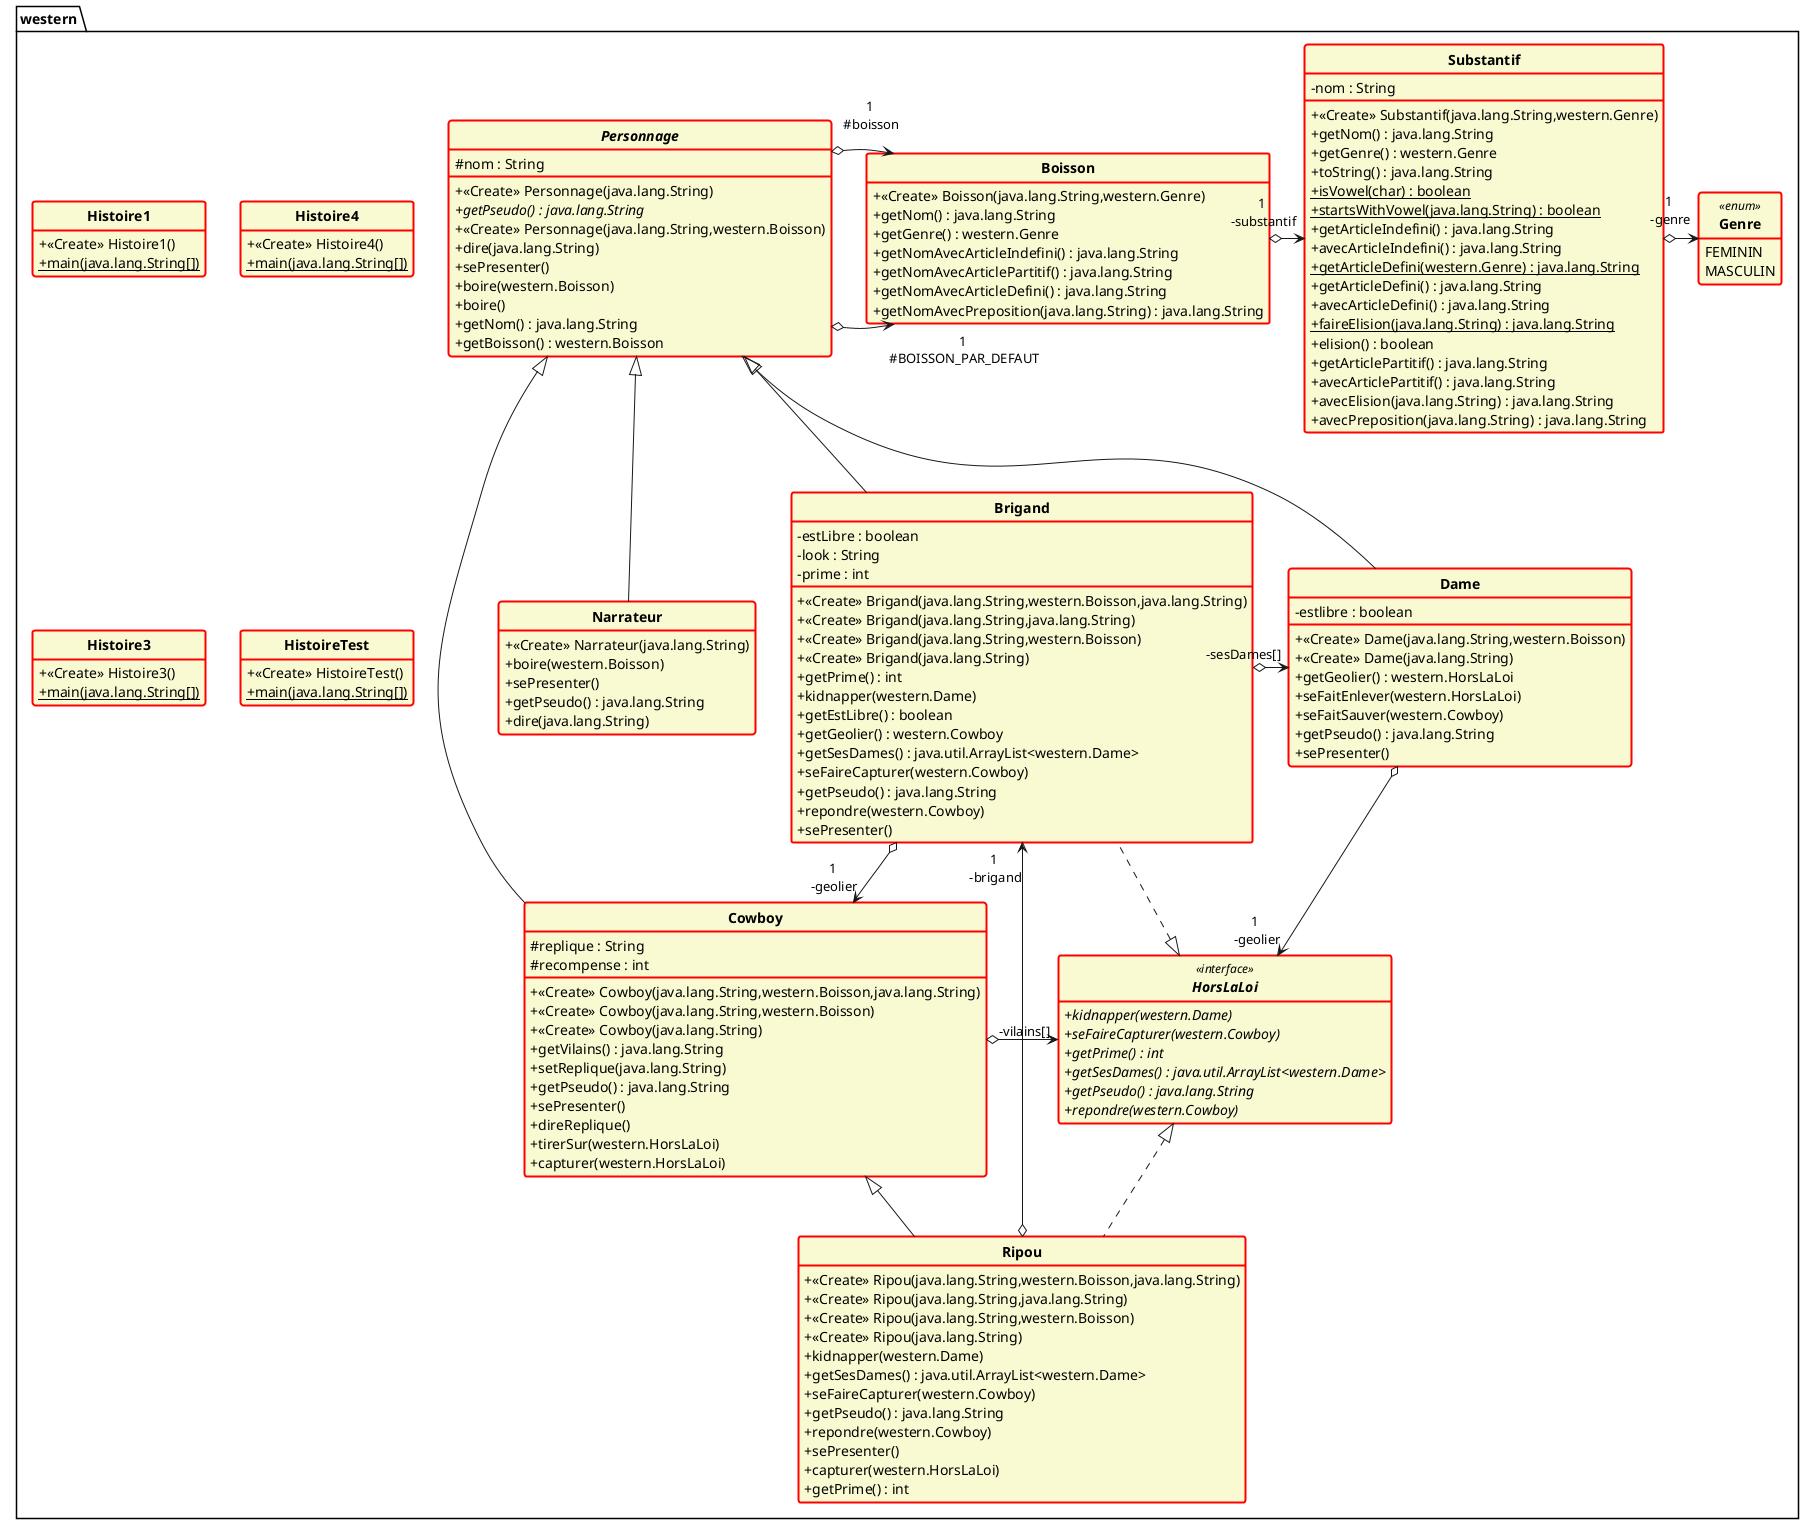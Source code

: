 @startuml

'Code généré automatiquement ;>
skinparam style strictuml
hide empty members
skinparam classAttributeIconSize 0
skinparam classFontStyle Bold
skinparam classbackgroundColor LightGoldenRodYellow
skinparam classbordercolor red
skinparam classattribute none
skinparam classborderthickness 2

package western{
class Boisson {

	+ <<Create>> Boisson(java.lang.String,western.Genre)
	+ getNom() : java.lang.String
	+ getGenre() : western.Genre
	+ getNomAvecArticleIndefini() : java.lang.String
	+ getNomAvecArticlePartitif() : java.lang.String
	+ getNomAvecArticleDefini() : java.lang.String
	+ getNomAvecPreposition(java.lang.String) : java.lang.String
}
	Boisson o-> "1\n -substantif" Substantif


class Substantif {
	- nom : String 

	+ <<Create>> Substantif(java.lang.String,western.Genre)
	+ getNom() : java.lang.String
	+ getGenre() : western.Genre
	+ toString() : java.lang.String
	+ isVowel(char) : boolean {static}
	+ startsWithVowel(java.lang.String) : boolean {static}
	+ getArticleIndefini() : java.lang.String
	+ avecArticleIndefini() : java.lang.String
	+ getArticleDefini(western.Genre) : java.lang.String {static}
	+ getArticleDefini() : java.lang.String
	+ avecArticleDefini() : java.lang.String
	+ faireElision(java.lang.String) : java.lang.String {static}
	+ elision() : boolean
	+ getArticlePartitif() : java.lang.String
	+ avecArticlePartitif() : java.lang.String
	+ avecElision(java.lang.String) : java.lang.String
	+ avecPreposition(java.lang.String) : java.lang.String
}
	Substantif o-> "1\n -genre" Genre


class Histoire1 {

	+ <<Create>> Histoire1()
	+ main(java.lang.String[]) {static}
}


class Histoire4 {

	+ <<Create>> Histoire4()
	+ main(java.lang.String[]) {static}
}


interface HorsLaLoi <<interface>> {
	+ kidnapper(western.Dame) {abstract}
	+ seFaireCapturer(western.Cowboy) {abstract}
	+ getPrime() : int {abstract}
	+ getSesDames() : java.util.ArrayList<western.Dame> {abstract}
	+ getPseudo() : java.lang.String {abstract}
	+ repondre(western.Cowboy) {abstract}
}

class Histoire3 {

	+ <<Create>> Histoire3()
	+ main(java.lang.String[]) {static}
}


class Ripou extends western.Cowboy implements western.HorsLaLoi {

	+ <<Create>> Ripou(java.lang.String,western.Boisson,java.lang.String)
	+ <<Create>> Ripou(java.lang.String,java.lang.String)
	+ <<Create>> Ripou(java.lang.String,western.Boisson)
	+ <<Create>> Ripou(java.lang.String)
	+ kidnapper(western.Dame)
	+ getSesDames() : java.util.ArrayList<western.Dame>
	+ seFaireCapturer(western.Cowboy)
	+ getPseudo() : java.lang.String
	+ repondre(western.Cowboy)
	+ sePresenter()
	+ capturer(western.HorsLaLoi)
	+ getPrime() : int
}
	Ripou o-> "1\n -brigand" Brigand


class HistoireTest {

	+ <<Create>> HistoireTest()
	+ main(java.lang.String[]) {static}
}


abstract class Personnage {
	# nom : String 

	+ <<Create>> Personnage(java.lang.String)
	+ getPseudo() : java.lang.String {abstract}
	+ <<Create>> Personnage(java.lang.String,western.Boisson)
	+ dire(java.lang.String)
	+ sePresenter()
	+ boire(western.Boisson)
	+ boire()
	+ getNom() : java.lang.String
	+ getBoisson() : western.Boisson
}
	Personnage o-> "1\n #BOISSON_PAR_DEFAUT" Boisson
	Personnage o-> "1\n #boisson" Boisson


class Narrateur extends western.Personnage {

	+ <<Create>> Narrateur(java.lang.String)
	+ boire(western.Boisson)
	+ sePresenter()
	+ getPseudo() : java.lang.String
	+ dire(java.lang.String)
}


class Brigand extends western.Personnage implements western.HorsLaLoi {
	- estLibre : boolean 
	- look : String 
	- prime : int 

	+ <<Create>> Brigand(java.lang.String,western.Boisson,java.lang.String)
	+ <<Create>> Brigand(java.lang.String,java.lang.String)
	+ <<Create>> Brigand(java.lang.String,western.Boisson)
	+ <<Create>> Brigand(java.lang.String)
	+ getPrime() : int
	+ kidnapper(western.Dame)
	+ getEstLibre() : boolean
	+ getGeolier() : western.Cowboy
	+ getSesDames() : java.util.ArrayList<western.Dame>
	+ seFaireCapturer(western.Cowboy)
	+ getPseudo() : java.lang.String
	+ repondre(western.Cowboy)
	+ sePresenter()
}
	Brigand o-> "1\n -geolier" Cowboy
	Brigand o-> " -sesDames[]" Dame


class Cowboy extends western.Personnage {
	# replique : String 
	# recompense : int 

	+ <<Create>> Cowboy(java.lang.String,western.Boisson,java.lang.String)
	+ <<Create>> Cowboy(java.lang.String,western.Boisson)
	+ <<Create>> Cowboy(java.lang.String)
	+ getVilains() : java.lang.String
	+ setReplique(java.lang.String)
	+ getPseudo() : java.lang.String
	+ sePresenter()
	+ direReplique()
	+ tirerSur(western.HorsLaLoi)
	+ capturer(western.HorsLaLoi)
}
	Cowboy o-> " -vilains[]" HorsLaLoi


class Dame extends western.Personnage {
	- estlibre : boolean 

	+ <<Create>> Dame(java.lang.String,western.Boisson)
	+ <<Create>> Dame(java.lang.String)
	+ getGeolier() : western.HorsLaLoi
	+ seFaitEnlever(western.HorsLaLoi)
	+ seFaitSauver(western.Cowboy)
	+ getPseudo() : java.lang.String
	+ sePresenter()
}
	Dame o-> "1\n -geolier" HorsLaLoi


enum Genre <<enum>> {
	FEMININ
	MASCULIN


}
}


@enduml